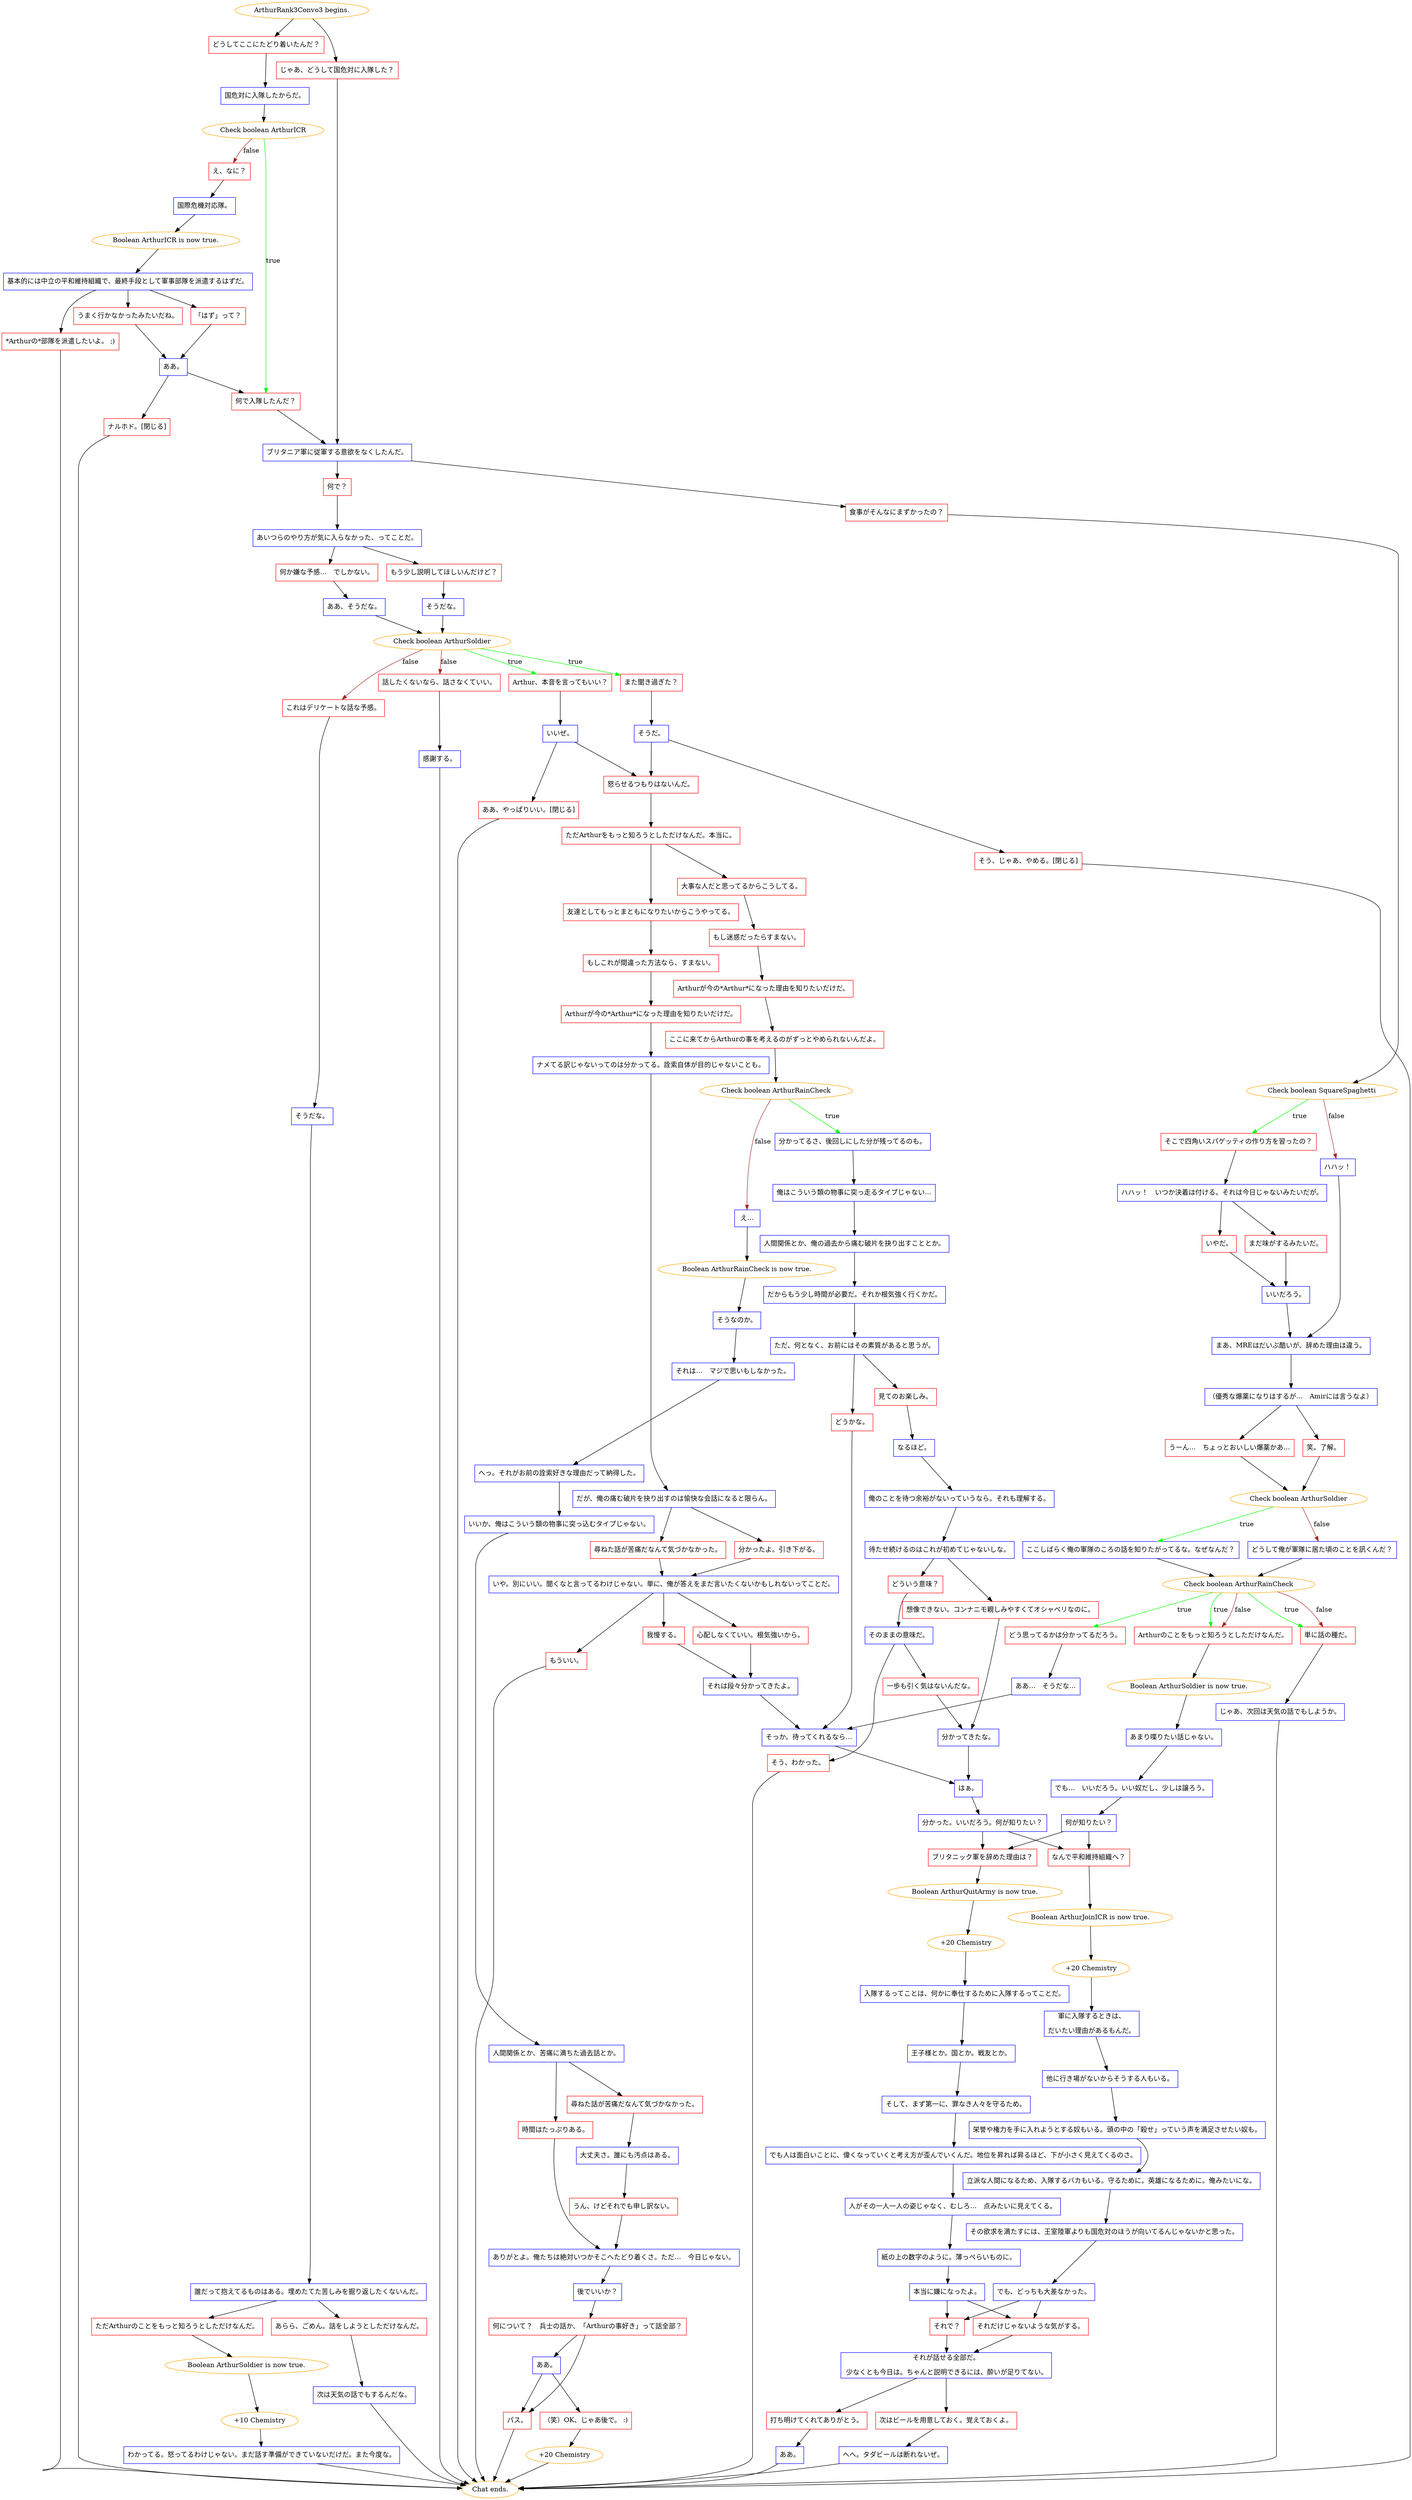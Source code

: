 digraph {
	"ArthurRank3Convo3 begins." [color=orange];
		"ArthurRank3Convo3 begins." -> j3959008039;
		"ArthurRank3Convo3 begins." -> j3274722649;
	j3959008039 [label="どうしてここにたどり着いたんだ？",shape=box,color=red];
		j3959008039 -> j1088309932;
	j3274722649 [label="じゃあ、どうして国危対に入隊した？",shape=box,color=red];
		j3274722649 -> j4098336233;
	j1088309932 [label="国危対に入隊したからだ。",shape=box,color=blue];
		j1088309932 -> j700410498;
	j4098336233 [label="ブリタニア軍に従軍する意欲をなくしたんだ。",shape=box,color=blue];
		j4098336233 -> j2172318951;
		j4098336233 -> j2320668759;
	j700410498 [label="Check boolean ArthurICR",color=orange];
		j700410498 -> j365415047 [label=true,color=green];
		j700410498 -> j2855454700 [label=false,color=brown];
	j2172318951 [label="何で？",shape=box,color=red];
		j2172318951 -> j697330272;
	j2320668759 [label="食事がそんなにまずかったの？",shape=box,color=red];
		j2320668759 -> j104787129;
	j365415047 [label="何で入隊したんだ？",shape=box,color=red];
		j365415047 -> j4098336233;
	j2855454700 [label="え、なに？",shape=box,color=red];
		j2855454700 -> j3566163903;
	j697330272 [label="あいつらのやり方が気に入らなかった、ってことだ。",shape=box,color=blue];
		j697330272 -> j3353112734;
		j697330272 -> j3179949768;
	j104787129 [label="Check boolean SquareSpaghetti",color=orange];
		j104787129 -> j3975025895 [label=true,color=green];
		j104787129 -> j2249386532 [label=false,color=brown];
	j3566163903 [label="国際危機対応隊。",shape=box,color=blue];
		j3566163903 -> j346030142;
	j3353112734 [label="何か嫌な予感…　でしかない。",shape=box,color=red];
		j3353112734 -> j442072600;
	j3179949768 [label="もう少し説明してほしいんだけど？",shape=box,color=red];
		j3179949768 -> j1438660226;
	j3975025895 [label="そこで四角いスパゲッティの作り方を習ったの？",shape=box,color=red];
		j3975025895 -> j2707325583;
	j2249386532 [label="ハハッ！",shape=box,color=blue];
		j2249386532 -> j1820697479;
	j346030142 [label="Boolean ArthurICR is now true.",color=orange];
		j346030142 -> j2479729518;
	j442072600 [label="ああ、そうだな。",shape=box,color=blue];
		j442072600 -> j2598616613;
	j1438660226 [label="そうだな。",shape=box,color=blue];
		j1438660226 -> j2598616613;
	j2707325583 [label="ハハッ！　いつか決着は付ける。それは今日じゃないみたいだが。",shape=box,color=blue];
		j2707325583 -> j807402953;
		j2707325583 -> j942359181;
	j1820697479 [label="まあ、MREはだいぶ酷いが、辞めた理由は違う。",shape=box,color=blue];
		j1820697479 -> j2857761965;
	j2479729518 [label="基本的には中立の平和維持組織で、最終手段として軍事部隊を派遣するはずだ。",shape=box,color=blue];
		j2479729518 -> j1319081345;
		j2479729518 -> j1085391232;
		j2479729518 -> j624422629;
	j2598616613 [label="Check boolean ArthurSoldier",color=orange];
		j2598616613 -> j294027739 [label=true,color=green];
		j2598616613 -> j3114480767 [label=true,color=green];
		j2598616613 -> j1213406259 [label=false,color=brown];
		j2598616613 -> j684831245 [label=false,color=brown];
	j807402953 [label="いやだ。",shape=box,color=red];
		j807402953 -> j1699337513;
	j942359181 [label="まだ味がするみたいだ。",shape=box,color=red];
		j942359181 -> j1699337513;
	j2857761965 [label="（優秀な爆薬になりはするが…　Amirには言うなよ）",shape=box,color=blue];
		j2857761965 -> j335025470;
		j2857761965 -> j316573316;
	j1319081345 [label="「はず」って？",shape=box,color=red];
		j1319081345 -> j3289552604;
	j1085391232 [label="うまく行かなかったみたいだね。",shape=box,color=red];
		j1085391232 -> j3289552604;
	j624422629 [label="*Arthurの*部隊を派遣したいよ。 ;)",shape=box,color=red];
		j624422629 -> "Chat ends.";
	j294027739 [label="Arthur、本音を言ってもいい？",shape=box,color=red];
		j294027739 -> j4054010414;
	j3114480767 [label="また聞き過ぎた？",shape=box,color=red];
		j3114480767 -> j2708608727;
	j1213406259 [label="これはデリケートな話な予感。",shape=box,color=red];
		j1213406259 -> j2930822390;
	j684831245 [label="話したくないなら、話さなくていい。",shape=box,color=red];
		j684831245 -> j3167192178;
	j1699337513 [label="いいだろう。",shape=box,color=blue];
		j1699337513 -> j1820697479;
	j335025470 [label="笑。了解。",shape=box,color=red];
		j335025470 -> j2458132265;
	j316573316 [label="うーん…　ちょっとおいしい爆薬かあ…",shape=box,color=red];
		j316573316 -> j2458132265;
	j3289552604 [label="ああ。",shape=box,color=blue];
		j3289552604 -> j365415047;
		j3289552604 -> j1640244170;
	"Chat ends." [color=orange];
	j4054010414 [label="いいぜ。",shape=box,color=blue];
		j4054010414 -> j2557110571;
		j4054010414 -> j129058503;
	j2708608727 [label="そうだ。",shape=box,color=blue];
		j2708608727 -> j2557110571;
		j2708608727 -> j2541272982;
	j2930822390 [label="そうだな。",shape=box,color=blue];
		j2930822390 -> j414723606;
	j3167192178 [label="感謝する。",shape=box,color=blue];
		j3167192178 -> "Chat ends.";
	j2458132265 [label="Check boolean ArthurSoldier",color=orange];
		j2458132265 -> j2230116130 [label=true,color=green];
		j2458132265 -> j3751415492 [label=false,color=brown];
	j1640244170 [label="ナルホド。[閉じる]",shape=box,color=red];
		j1640244170 -> "Chat ends.";
	j2557110571 [label="怒らせるつもりはないんだ。",shape=box,color=red];
		j2557110571 -> j851762923;
	j129058503 [label="ああ、やっぱりいい。[閉じる]",shape=box,color=red];
		j129058503 -> "Chat ends.";
	j2541272982 [label="そう、じゃあ、やめる。[閉じる]",shape=box,color=red];
		j2541272982 -> "Chat ends.";
	j414723606 [label="誰だって抱えてるものはある。埋めたてた苦しみを掘り返したくないんだ。",shape=box,color=blue];
		j414723606 -> j3525059174;
		j414723606 -> j288394837;
	j2230116130 [label="ここしばらく俺の軍隊のころの話を知りたがってるな。なぜなんだ？",shape=box,color=blue];
		j2230116130 -> j3736719020;
	j3751415492 [label="どうして俺が軍隊に居た頃のことを訊くんだ？",shape=box,color=blue];
		j3751415492 -> j3736719020;
	j851762923 [label="ただArthurをもっと知ろうとしただけなんだ。本当に。",shape=box,color=red];
		j851762923 -> j3727973171;
		j851762923 -> j157346381;
	j3525059174 [label="あらら、ごめん。話をしようとしただけなんだ。",shape=box,color=red];
		j3525059174 -> j383462908;
	j288394837 [label="ただArthurのことをもっと知ろうとしただけなんだ。",shape=box,color=red];
		j288394837 -> j862149089;
	j3736719020 [label="Check boolean ArthurRainCheck",color=orange];
		j3736719020 -> j1329739062 [label=true,color=green];
		j3736719020 -> j1325629499 [label=true,color=green];
		j3736719020 -> j1754294431 [label=true,color=green];
		j3736719020 -> j1325629499 [label=false,color=brown];
		j3736719020 -> j1754294431 [label=false,color=brown];
	j3727973171 [label="友達としてもっとまともになりたいからこうやってる。",shape=box,color=red];
		j3727973171 -> j679659551;
	j157346381 [label="大事な人だと思ってるからこうしてる。",shape=box,color=red];
		j157346381 -> j3230100034;
	j383462908 [label="次は天気の話でもするんだな。",shape=box,color=blue];
		j383462908 -> "Chat ends.";
	j862149089 [label="Boolean ArthurSoldier is now true.",color=orange];
		j862149089 -> j1967085246;
	j1329739062 [label="どう思ってるかは分かってるだろう。",shape=box,color=red];
		j1329739062 -> j2790128347;
	j1325629499 [label="Arthurのことをもっと知ろうとしただけなんだ。",shape=box,color=red];
		j1325629499 -> j577495361;
	j1754294431 [label="単に話の種だ。",shape=box,color=red];
		j1754294431 -> j1459688529;
	j679659551 [label="もしこれが間違った方法なら、すまない。",shape=box,color=red];
		j679659551 -> j3805635090;
	j3230100034 [label="もし迷惑だったらすまない。",shape=box,color=red];
		j3230100034 -> j1706841871;
	j1967085246 [label="+10 Chemistry",color=orange];
		j1967085246 -> j1561536060;
	j2790128347 [label="ああ…　そうだな…",shape=box,color=blue];
		j2790128347 -> j3581712528;
	j577495361 [label="Boolean ArthurSoldier is now true.",color=orange];
		j577495361 -> j2320345421;
	j1459688529 [label="じゃあ、次回は天気の話でもしようか。",shape=box,color=blue];
		j1459688529 -> "Chat ends.";
	j3805635090 [label="Arthurが今の*Arthur*になった理由を知りたいだけだ。",shape=box,color=red];
		j3805635090 -> j2718632246;
	j1706841871 [label="Arthurが今の*Arthur*になった理由を知りたいだけだ。",shape=box,color=red];
		j1706841871 -> j4033694064;
	j1561536060 [label="わかってる。怒ってるわけじゃない。まだ話す準備ができていないだけだ。また今度な。",shape=box,color=blue];
		j1561536060 -> "Chat ends.";
	j3581712528 [label="そっか。待ってくれるなら…",shape=box,color=blue];
		j3581712528 -> j3109111248;
	j2320345421 [label="あまり喋りたい話じゃない。",shape=box,color=blue];
		j2320345421 -> j982098059;
	j2718632246 [label="ナメてる訳じゃないってのは分かってる。詮索自体が目的じゃないことも。",shape=box,color=blue];
		j2718632246 -> j3943882694;
	j4033694064 [label="ここに来てからArthurの事を考えるのがずっとやめられないんだよ。",shape=box,color=red];
		j4033694064 -> j1736351653;
	j3109111248 [label="はぁ。",shape=box,color=blue];
		j3109111248 -> j2563775206;
	j982098059 [label="でも…　いいだろう。いい奴だし、少しは譲ろう。",shape=box,color=blue];
		j982098059 -> j1961253443;
	j3943882694 [label="だが、俺の痛む破片を抉り出すのは愉快な会話になると限らん。",shape=box,color=blue];
		j3943882694 -> j1269167721;
		j3943882694 -> j3999612018;
	j1736351653 [label="Check boolean ArthurRainCheck",color=orange];
		j1736351653 -> j4095640307 [label=true,color=green];
		j1736351653 -> j1358105116 [label=false,color=brown];
	j2563775206 [label="分かった。いいだろう。何が知りたい？",shape=box,color=blue];
		j2563775206 -> j3806536466;
		j2563775206 -> j3638322406;
	j1961253443 [label="何が知りたい？",shape=box,color=blue];
		j1961253443 -> j3806536466;
		j1961253443 -> j3638322406;
	j1269167721 [label="分かったよ。引き下がる。",shape=box,color=red];
		j1269167721 -> j3881935081;
	j3999612018 [label="尋ねた話が苦痛だなんて気づかなかった。",shape=box,color=red];
		j3999612018 -> j3881935081;
	j4095640307 [label="分かってるさ、後回しにした分が残ってるのも。",shape=box,color=blue];
		j4095640307 -> j2833996000;
	j1358105116 [label="え…",shape=box,color=blue];
		j1358105116 -> j1024439920;
	j3806536466 [label="ブリタニック軍を辞めた理由は？",shape=box,color=red];
		j3806536466 -> j3288087248;
	j3638322406 [label="なんで平和維持組織へ？",shape=box,color=red];
		j3638322406 -> j3367476229;
	j3881935081 [label="いや。別にいい。聞くなと言ってるわけじゃない。単に、俺が答えをまだ言いたくないかもしれないってことだ。",shape=box,color=blue];
		j3881935081 -> j3353297010;
		j3881935081 -> j4253628551;
		j3881935081 -> j3023814839;
	j2833996000 [label="俺はこういう類の物事に突っ走るタイプじゃない…",shape=box,color=blue];
		j2833996000 -> j149991136;
	j1024439920 [label="Boolean ArthurRainCheck is now true.",color=orange];
		j1024439920 -> j3846652884;
	j3288087248 [label="Boolean ArthurQuitArmy is now true.",color=orange];
		j3288087248 -> j1181990754;
	j3367476229 [label="Boolean ArthurJoinICR is now true.",color=orange];
		j3367476229 -> j1579147526;
	j3353297010 [label="我慢する。",shape=box,color=red];
		j3353297010 -> j2420483378;
	j4253628551 [label="心配しなくていい。根気強いから。",shape=box,color=red];
		j4253628551 -> j2420483378;
	j3023814839 [label="もういい。",shape=box,color=red];
		j3023814839 -> "Chat ends.";
	j149991136 [label="人間関係とか、俺の過去から痛む破片を抉り出すこととか。",shape=box,color=blue];
		j149991136 -> j1746107531;
	j3846652884 [label="そうなのか。",shape=box,color=blue];
		j3846652884 -> j3321423757;
	j1181990754 [label="+20 Chemistry",color=orange];
		j1181990754 -> j2052782899;
	j1579147526 [label="+20 Chemistry",color=orange];
		j1579147526 -> j41121368;
	j2420483378 [label="それは段々分かってきたよ。",shape=box,color=blue];
		j2420483378 -> j3581712528;
	j1746107531 [label="だからもう少し時間が必要だ。それか根気強く行くかだ。",shape=box,color=blue];
		j1746107531 -> j3456164342;
	j3321423757 [label="それは…　マジで思いもしなかった。",shape=box,color=blue];
		j3321423757 -> j761200953;
	j2052782899 [label="入隊するってことは、何かに奉仕するために入隊するってことだ。",shape=box,color=blue];
		j2052782899 -> j3223433138;
	j41121368 [label="軍に入隊するときは、
だいたい理由があるもんだ。",shape=box,color=blue];
		j41121368 -> j4033452158;
	j3456164342 [label="ただ、何となく、お前にはその素質があると思うが。",shape=box,color=blue];
		j3456164342 -> j1737511033;
		j3456164342 -> j4195305525;
	j761200953 [label="へっ。それがお前の詮索好きな理由だって納得した。",shape=box,color=blue];
		j761200953 -> j1749481352;
	j3223433138 [label="王子様とか。国とか。戦友とか。",shape=box,color=blue];
		j3223433138 -> j418037718;
	j4033452158 [label="他に行き場がないからそうする人もいる。",shape=box,color=blue];
		j4033452158 -> j1818577834;
	j1737511033 [label="見てのお楽しみ。",shape=box,color=red];
		j1737511033 -> j128246682;
	j4195305525 [label="どうかな。",shape=box,color=red];
		j4195305525 -> j3581712528;
	j1749481352 [label="いいか、俺はこういう類の物事に突っ込むタイプじゃない。",shape=box,color=blue];
		j1749481352 -> j2608593364;
	j418037718 [label="そして、まず第一に、罪なき人々を守るため。",shape=box,color=blue];
		j418037718 -> j3742155274;
	j1818577834 [label="栄誉や権力を手に入れようとする奴もいる。頭の中の「殺せ」っていう声を満足させたい奴も。",shape=box,color=blue];
		j1818577834 -> j3207572405;
	j128246682 [label="なるほど。",shape=box,color=blue];
		j128246682 -> j2843800445;
	j2608593364 [label="人間関係とか、苦痛に満ちた過去話とか。",shape=box,color=blue];
		j2608593364 -> j127458909;
		j2608593364 -> j2006893608;
	j3742155274 [label="でも人は面白いことに、偉くなっていくと考え方が歪んでいくんだ。地位を昇れば昇るほど、下が小さく見えてくるのさ。",shape=box,color=blue];
		j3742155274 -> j1182092339;
	j3207572405 [label="立派な人間になるため、入隊するバカもいる。守るために。英雄になるために。俺みたいにな。",shape=box,color=blue];
		j3207572405 -> j3360744131;
	j2843800445 [label="俺のことを待つ余裕がないっていうなら。それも理解する。",shape=box,color=blue];
		j2843800445 -> j619402582;
	j127458909 [label="尋ねた話が苦痛だなんて気づかなかった。",shape=box,color=red];
		j127458909 -> j478899935;
	j2006893608 [label="時間はたっぷりある。",shape=box,color=red];
		j2006893608 -> j639148307;
	j1182092339 [label="人がその一人一人の姿じゃなく、むしろ…　点みたいに見えてくる。",shape=box,color=blue];
		j1182092339 -> j2423148240;
	j3360744131 [label="その欲求を満たすには、王室陸軍よりも国危対のほうが向いてるんじゃないかと思った。",shape=box,color=blue];
		j3360744131 -> j3249585612;
	j619402582 [label="待たせ続けるのはこれが初めてじゃないしな。",shape=box,color=blue];
		j619402582 -> j3863580689;
		j619402582 -> j533836524;
	j478899935 [label="大丈夫さ。誰にも汚点はある。",shape=box,color=blue];
		j478899935 -> j1523051414;
	j639148307 [label="ありがとよ。俺たちは絶対いつかそこへたどり着くさ。ただ…　今日じゃない。",shape=box,color=blue];
		j639148307 -> j74681290;
	j2423148240 [label="紙の上の数字のように。薄っぺらいものに。",shape=box,color=blue];
		j2423148240 -> j947096345;
	j3249585612 [label="でも、どっちも大差なかった。",shape=box,color=blue];
		j3249585612 -> j3312205625;
		j3249585612 -> j2192192817;
	j3863580689 [label="どういう意味？",shape=box,color=red];
		j3863580689 -> j1116640720;
	j533836524 [label="想像できない。コンナニモ親しみやすくてオシャベリなのに。",shape=box,color=red];
		j533836524 -> j1971356169;
	j1523051414 [label="うん、けどそれでも申し訳ない。",shape=box,color=red];
		j1523051414 -> j639148307;
	j74681290 [label="後でいいか？",shape=box,color=blue];
		j74681290 -> j1042303092;
	j947096345 [label="本当に嫌になったよ。",shape=box,color=blue];
		j947096345 -> j2192192817;
		j947096345 -> j3312205625;
	j3312205625 [label="それで？",shape=box,color=red];
		j3312205625 -> j538052545;
	j2192192817 [label="それだけじゃないような気がする。",shape=box,color=red];
		j2192192817 -> j538052545;
	j1116640720 [label="そのままの意味だ。",shape=box,color=blue];
		j1116640720 -> j2307767296;
		j1116640720 -> j1928997826;
	j1971356169 [label="分かってきたな。",shape=box,color=blue];
		j1971356169 -> j3109111248;
	j1042303092 [label="何について？　兵士の話か、「Arthurの事好き」って話全部？",shape=box,color=red];
		j1042303092 -> j2545486127;
		j1042303092 -> j1368732677;
	j538052545 [label="それが話せる全部だ。
 少なくとも今日は。ちゃんと説明できるには、酔いが足りてない。",shape=box,color=blue];
		j538052545 -> j3032439199;
		j538052545 -> j2078468433;
	j2307767296 [label="そう、わかった。",shape=box,color=red];
		j2307767296 -> "Chat ends.";
	j1928997826 [label="一歩も引く気はないんだな。",shape=box,color=red];
		j1928997826 -> j1971356169;
	j2545486127 [label="ああ。",shape=box,color=blue];
		j2545486127 -> j1359297559;
		j2545486127 -> j1368732677;
	j1368732677 [label="パス。",shape=box,color=red];
		j1368732677 -> "Chat ends.";
	j3032439199 [label="打ち明けてくれてありがとう。",shape=box,color=red];
		j3032439199 -> j3176161081;
	j2078468433 [label="次はビールを用意しておく。覚えておくよ。",shape=box,color=red];
		j2078468433 -> j3660008798;
	j1359297559 [label="（笑）OK、じゃあ後で。 :)",shape=box,color=red];
		j1359297559 -> j367054140;
	j3176161081 [label="ああ。",shape=box,color=blue];
		j3176161081 -> "Chat ends.";
	j3660008798 [label="へへ。タダビールは断れないぜ。",shape=box,color=blue];
		j3660008798 -> "Chat ends.";
	j367054140 [label="+20 Chemistry",color=orange];
		j367054140 -> "Chat ends.";
}